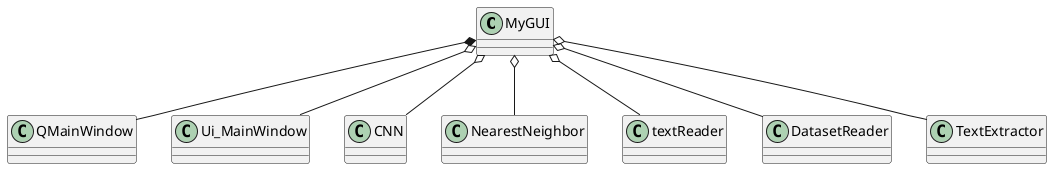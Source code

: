 @startuml
MyGUI *-- QMainWindow
MyGUI o-- Ui_MainWindow
MyGUI o-- CNN
MyGUI o-- NearestNeighbor
MyGUI o-- textReader
MyGUI o-- DatasetReader
MyGUI o-- TextExtractor


@enduml